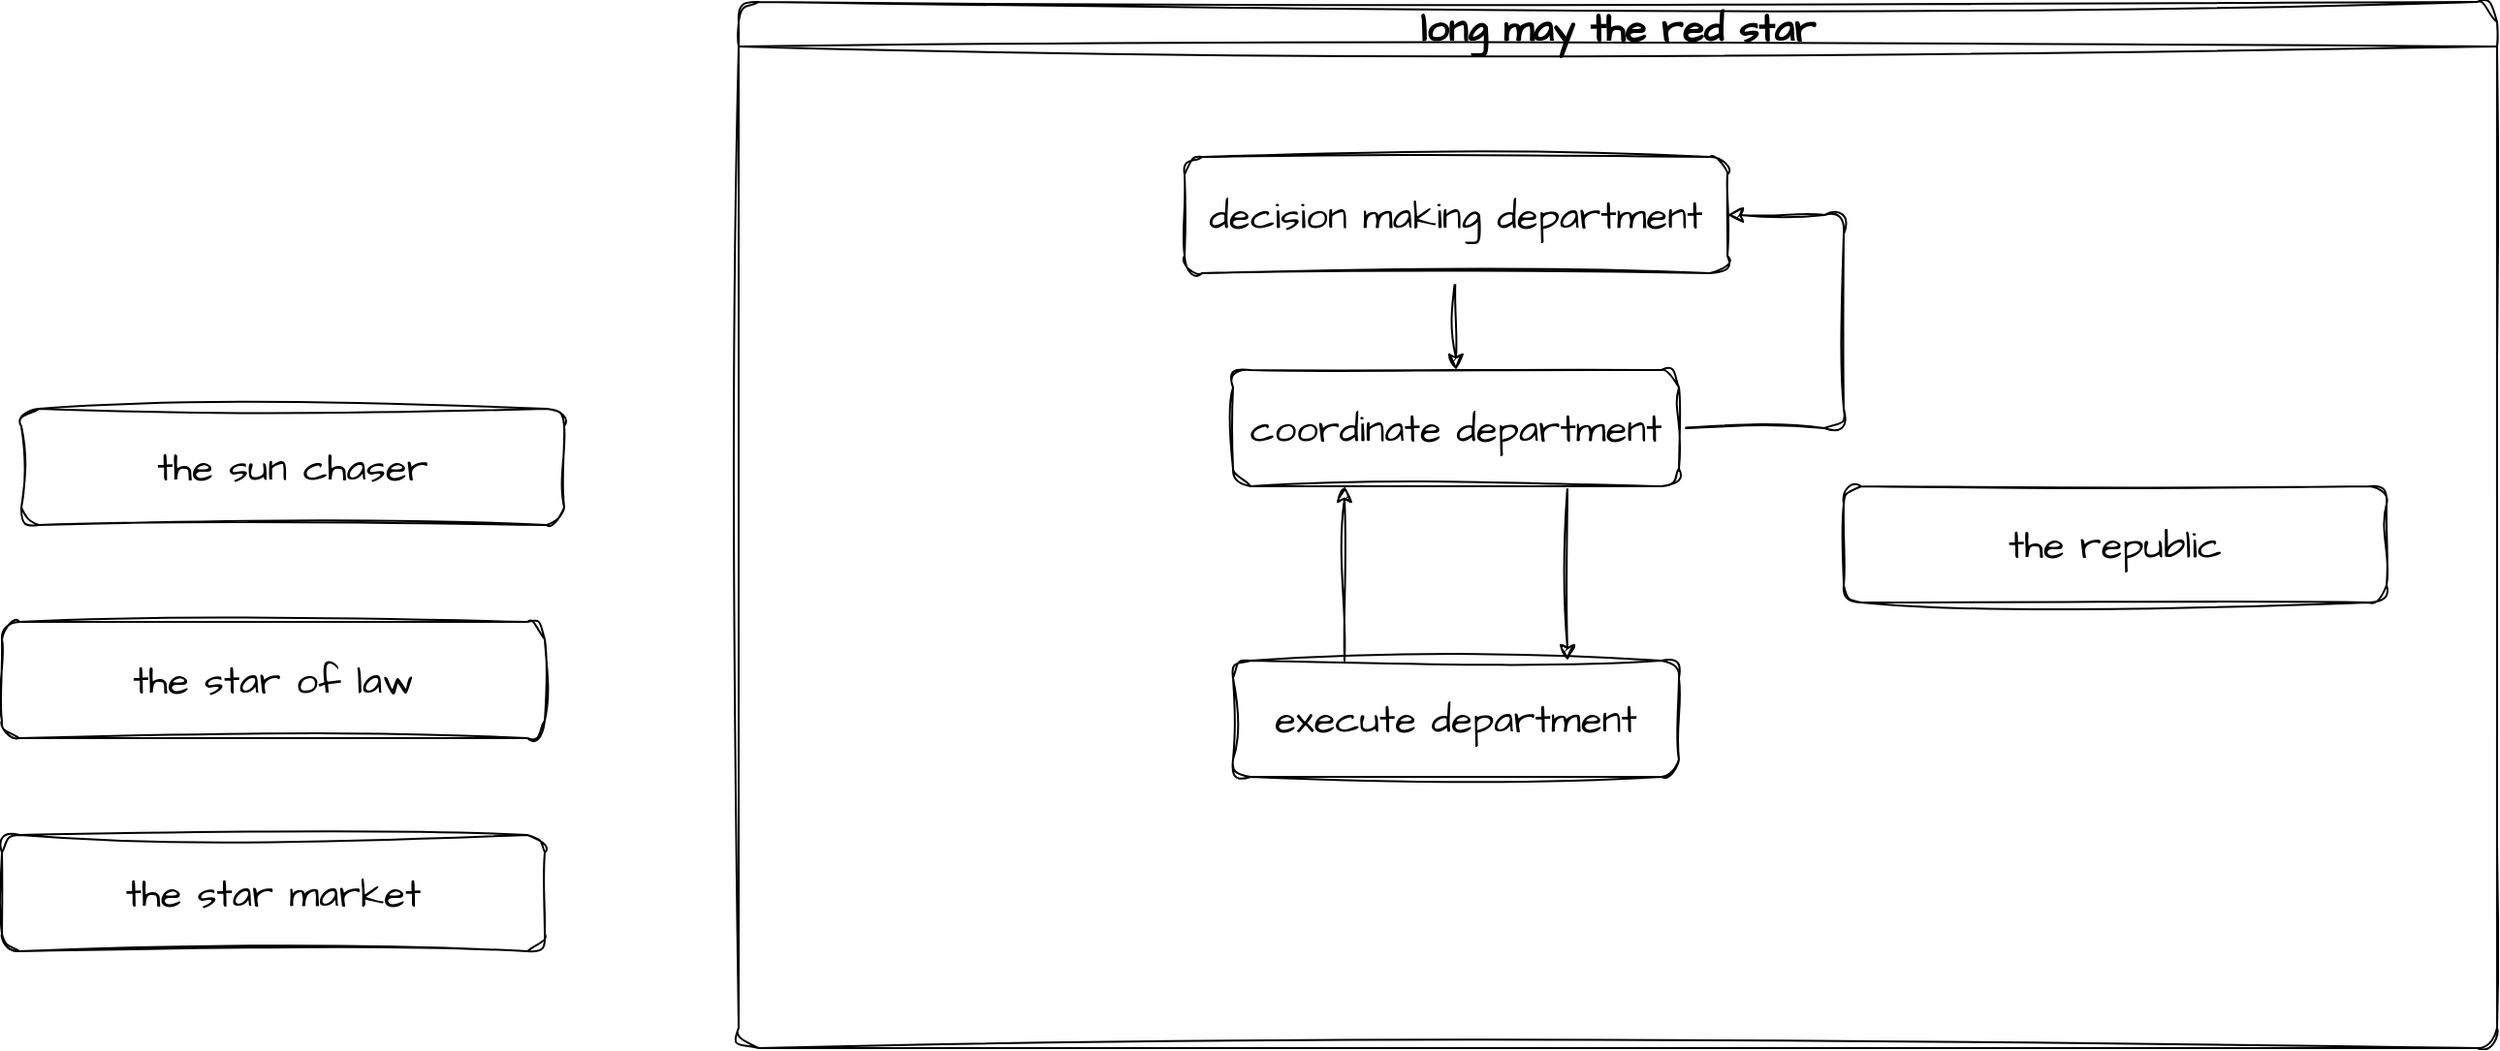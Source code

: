 <mxfile version="20.8.4" type="github">
  <diagram id="prtHgNgQTEPvFCAcTncT" name="Page-1">
    <mxGraphModel dx="3088" dy="756" grid="1" gridSize="10" guides="1" tooltips="1" connect="1" arrows="1" fold="1" page="1" pageScale="1" pageWidth="827" pageHeight="1169" math="0" shadow="0">
      <root>
        <mxCell id="0" />
        <mxCell id="1" parent="0" />
        <mxCell id="b6naCGsDVtKFtA5-_5uZ-1" value="long may the red star" style="swimlane;sketch=1;hachureGap=4;jiggle=2;curveFitting=1;fontFamily=Architects Daughter;fontSource=https%3A%2F%2Ffonts.googleapis.com%2Fcss%3Ffamily%3DArchitects%2BDaughter;fontSize=20;rounded=1;" parent="1" vertex="1">
          <mxGeometry x="-880" y="110" width="907" height="540" as="geometry" />
        </mxCell>
        <mxCell id="b6naCGsDVtKFtA5-_5uZ-2" style="edgeStyle=elbowEdgeStyle;rounded=1;sketch=1;hachureGap=4;jiggle=2;curveFitting=1;jumpStyle=arc;orthogonalLoop=1;jettySize=auto;elbow=vertical;html=1;startArrow=none;endArrow=classic;strokeColor=default;fontFamily=Architects Daughter;fontSource=https%3A%2F%2Ffonts.googleapis.com%2Fcss%3Ffamily%3DArchitects%2BDaughter;fontSize=16;fillColor=none;endFill=1;" parent="b6naCGsDVtKFtA5-_5uZ-1" source="b6naCGsDVtKFtA5-_5uZ-3" target="b6naCGsDVtKFtA5-_5uZ-6" edge="1">
          <mxGeometry relative="1" as="geometry" />
        </mxCell>
        <UserObject label="decision making department" treeRoot="1" id="b6naCGsDVtKFtA5-_5uZ-3">
          <mxCell style="whiteSpace=wrap;html=1;align=center;treeFolding=1;treeMoving=1;newEdgeStyle={&quot;edgeStyle&quot;:&quot;elbowEdgeStyle&quot;,&quot;startArrow&quot;:&quot;none&quot;,&quot;endArrow&quot;:&quot;none&quot;};sketch=1;hachureGap=4;jiggle=2;curveFitting=1;fontFamily=Architects Daughter;fontSource=https%3A%2F%2Ffonts.googleapis.com%2Fcss%3Ffamily%3DArchitects%2BDaughter;fontSize=20;rounded=1;" parent="b6naCGsDVtKFtA5-_5uZ-1" vertex="1">
            <mxGeometry x="230" y="80" width="280" height="60" as="geometry" />
          </mxCell>
        </UserObject>
        <mxCell id="b6naCGsDVtKFtA5-_5uZ-4" style="edgeStyle=elbowEdgeStyle;rounded=1;sketch=1;hachureGap=4;jiggle=2;curveFitting=1;jumpStyle=arc;orthogonalLoop=1;jettySize=auto;elbow=vertical;html=1;startArrow=none;endArrow=classic;entryX=1;entryY=0.5;entryDx=0;entryDy=0;strokeColor=default;fontFamily=Architects Daughter;fontSource=https%3A%2F%2Ffonts.googleapis.com%2Fcss%3Ffamily%3DArchitects%2BDaughter;fontSize=16;fillColor=none;exitX=1;exitY=0.5;exitDx=0;exitDy=0;endFill=1;" parent="b6naCGsDVtKFtA5-_5uZ-1" source="b6naCGsDVtKFtA5-_5uZ-6" target="b6naCGsDVtKFtA5-_5uZ-3" edge="1">
          <mxGeometry relative="1" as="geometry">
            <Array as="points">
              <mxPoint x="570" y="270" />
            </Array>
          </mxGeometry>
        </mxCell>
        <mxCell id="b6naCGsDVtKFtA5-_5uZ-5" style="edgeStyle=elbowEdgeStyle;rounded=1;sketch=1;hachureGap=4;jiggle=2;curveFitting=1;jumpStyle=arc;orthogonalLoop=1;jettySize=auto;elbow=vertical;html=1;startArrow=none;endArrow=classic;exitX=0.75;exitY=1;exitDx=0;exitDy=0;entryX=0.75;entryY=0;entryDx=0;entryDy=0;strokeColor=default;fontFamily=Architects Daughter;fontSource=https%3A%2F%2Ffonts.googleapis.com%2Fcss%3Ffamily%3DArchitects%2BDaughter;fontSize=16;fillColor=none;endFill=1;" parent="b6naCGsDVtKFtA5-_5uZ-1" source="b6naCGsDVtKFtA5-_5uZ-6" target="b6naCGsDVtKFtA5-_5uZ-8" edge="1">
          <mxGeometry relative="1" as="geometry" />
        </mxCell>
        <UserObject label="coordinate department" treeRoot="1" id="b6naCGsDVtKFtA5-_5uZ-6">
          <mxCell style="whiteSpace=wrap;html=1;align=center;treeFolding=1;treeMoving=1;newEdgeStyle={&quot;edgeStyle&quot;:&quot;elbowEdgeStyle&quot;,&quot;startArrow&quot;:&quot;none&quot;,&quot;endArrow&quot;:&quot;none&quot;};sketch=1;hachureGap=4;jiggle=2;curveFitting=1;fontFamily=Architects Daughter;fontSource=https%3A%2F%2Ffonts.googleapis.com%2Fcss%3Ffamily%3DArchitects%2BDaughter;fontSize=20;rounded=1;movable=1;resizable=1;rotatable=1;deletable=1;editable=1;connectable=1;" parent="b6naCGsDVtKFtA5-_5uZ-1" vertex="1">
            <mxGeometry x="255" y="190" width="230" height="60" as="geometry" />
          </mxCell>
        </UserObject>
        <mxCell id="b6naCGsDVtKFtA5-_5uZ-7" style="edgeStyle=elbowEdgeStyle;rounded=1;sketch=1;hachureGap=4;jiggle=2;curveFitting=1;jumpStyle=arc;orthogonalLoop=1;jettySize=auto;elbow=vertical;html=1;startArrow=none;endArrow=classic;exitX=0.25;exitY=0;exitDx=0;exitDy=0;entryX=0.25;entryY=1;entryDx=0;entryDy=0;strokeColor=default;fontFamily=Architects Daughter;fontSource=https%3A%2F%2Ffonts.googleapis.com%2Fcss%3Ffamily%3DArchitects%2BDaughter;fontSize=16;fillColor=none;endFill=1;" parent="b6naCGsDVtKFtA5-_5uZ-1" source="b6naCGsDVtKFtA5-_5uZ-8" target="b6naCGsDVtKFtA5-_5uZ-6" edge="1">
          <mxGeometry relative="1" as="geometry" />
        </mxCell>
        <UserObject label="execute department" treeRoot="1" id="b6naCGsDVtKFtA5-_5uZ-8">
          <mxCell style="whiteSpace=wrap;html=1;align=center;treeFolding=1;treeMoving=1;newEdgeStyle={&quot;edgeStyle&quot;:&quot;elbowEdgeStyle&quot;,&quot;startArrow&quot;:&quot;none&quot;,&quot;endArrow&quot;:&quot;none&quot;};sketch=1;hachureGap=4;jiggle=2;curveFitting=1;fontFamily=Architects Daughter;fontSource=https%3A%2F%2Ffonts.googleapis.com%2Fcss%3Ffamily%3DArchitects%2BDaughter;fontSize=20;rounded=1;movable=1;resizable=1;rotatable=1;deletable=1;editable=1;connectable=1;" parent="b6naCGsDVtKFtA5-_5uZ-1" vertex="1">
            <mxGeometry x="255" y="340" width="230" height="60" as="geometry" />
          </mxCell>
        </UserObject>
        <UserObject label="the republic" treeRoot="1" id="FEzfAnwx1SfVJYAphqcL-1">
          <mxCell style="whiteSpace=wrap;html=1;align=center;treeFolding=1;treeMoving=1;newEdgeStyle={&quot;edgeStyle&quot;:&quot;elbowEdgeStyle&quot;,&quot;startArrow&quot;:&quot;none&quot;,&quot;endArrow&quot;:&quot;none&quot;};sketch=1;hachureGap=4;jiggle=2;curveFitting=1;fontFamily=Architects Daughter;fontSource=https%3A%2F%2Ffonts.googleapis.com%2Fcss%3Ffamily%3DArchitects%2BDaughter;fontSize=20;rounded=1;" parent="b6naCGsDVtKFtA5-_5uZ-1" vertex="1">
            <mxGeometry x="570" y="250" width="280" height="60" as="geometry" />
          </mxCell>
        </UserObject>
        <UserObject label="the sun&amp;nbsp;chaser" treeRoot="1" id="4p533UPtF5Qb--wKkCr5-2">
          <mxCell style="whiteSpace=wrap;html=1;align=center;treeFolding=1;treeMoving=1;newEdgeStyle={&quot;edgeStyle&quot;:&quot;elbowEdgeStyle&quot;,&quot;startArrow&quot;:&quot;none&quot;,&quot;endArrow&quot;:&quot;none&quot;};sketch=1;hachureGap=4;jiggle=2;curveFitting=1;fontFamily=Architects Daughter;fontSource=https%3A%2F%2Ffonts.googleapis.com%2Fcss%3Ffamily%3DArchitects%2BDaughter;fontSize=20;rounded=1;" vertex="1" parent="1">
            <mxGeometry x="-1250" y="320" width="280" height="60" as="geometry" />
          </mxCell>
        </UserObject>
        <UserObject label="the star of law" treeRoot="1" id="4p533UPtF5Qb--wKkCr5-3">
          <mxCell style="whiteSpace=wrap;html=1;align=center;treeFolding=1;treeMoving=1;newEdgeStyle={&quot;edgeStyle&quot;:&quot;elbowEdgeStyle&quot;,&quot;startArrow&quot;:&quot;none&quot;,&quot;endArrow&quot;:&quot;none&quot;};sketch=1;hachureGap=4;jiggle=2;curveFitting=1;fontFamily=Architects Daughter;fontSource=https%3A%2F%2Ffonts.googleapis.com%2Fcss%3Ffamily%3DArchitects%2BDaughter;fontSize=20;rounded=1;" vertex="1" parent="1">
            <mxGeometry x="-1260" y="430" width="280" height="60" as="geometry" />
          </mxCell>
        </UserObject>
        <UserObject label="the star market" treeRoot="1" id="4p533UPtF5Qb--wKkCr5-4">
          <mxCell style="whiteSpace=wrap;html=1;align=center;treeFolding=1;treeMoving=1;newEdgeStyle={&quot;edgeStyle&quot;:&quot;elbowEdgeStyle&quot;,&quot;startArrow&quot;:&quot;none&quot;,&quot;endArrow&quot;:&quot;none&quot;};sketch=1;hachureGap=4;jiggle=2;curveFitting=1;fontFamily=Architects Daughter;fontSource=https%3A%2F%2Ffonts.googleapis.com%2Fcss%3Ffamily%3DArchitects%2BDaughter;fontSize=20;rounded=1;" vertex="1" parent="1">
            <mxGeometry x="-1260" y="540" width="280" height="60" as="geometry" />
          </mxCell>
        </UserObject>
      </root>
    </mxGraphModel>
  </diagram>
</mxfile>
